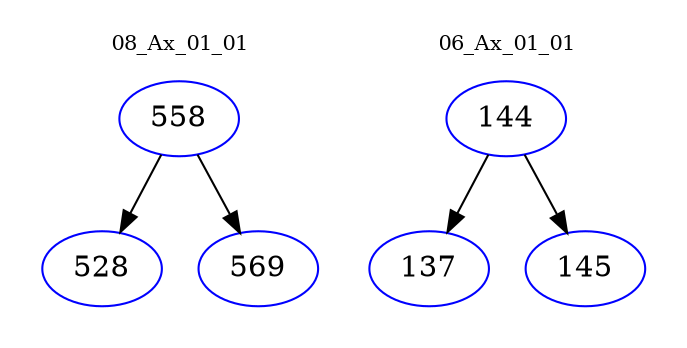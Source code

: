 digraph{
subgraph cluster_0 {
color = white
label = "08_Ax_01_01";
fontsize=10;
T0_558 [label="558", color="blue"]
T0_558 -> T0_528 [color="black"]
T0_528 [label="528", color="blue"]
T0_558 -> T0_569 [color="black"]
T0_569 [label="569", color="blue"]
}
subgraph cluster_1 {
color = white
label = "06_Ax_01_01";
fontsize=10;
T1_144 [label="144", color="blue"]
T1_144 -> T1_137 [color="black"]
T1_137 [label="137", color="blue"]
T1_144 -> T1_145 [color="black"]
T1_145 [label="145", color="blue"]
}
}
